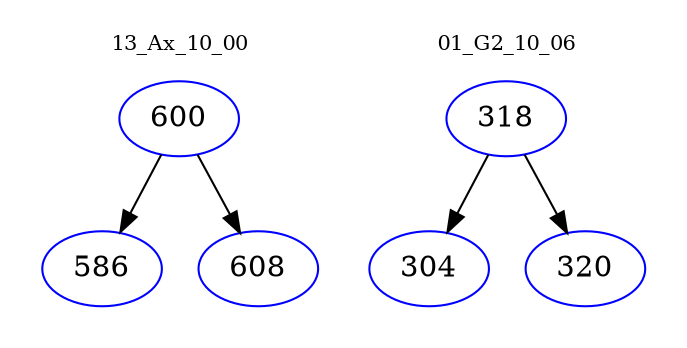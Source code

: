 digraph{
subgraph cluster_0 {
color = white
label = "13_Ax_10_00";
fontsize=10;
T0_600 [label="600", color="blue"]
T0_600 -> T0_586 [color="black"]
T0_586 [label="586", color="blue"]
T0_600 -> T0_608 [color="black"]
T0_608 [label="608", color="blue"]
}
subgraph cluster_1 {
color = white
label = "01_G2_10_06";
fontsize=10;
T1_318 [label="318", color="blue"]
T1_318 -> T1_304 [color="black"]
T1_304 [label="304", color="blue"]
T1_318 -> T1_320 [color="black"]
T1_320 [label="320", color="blue"]
}
}
